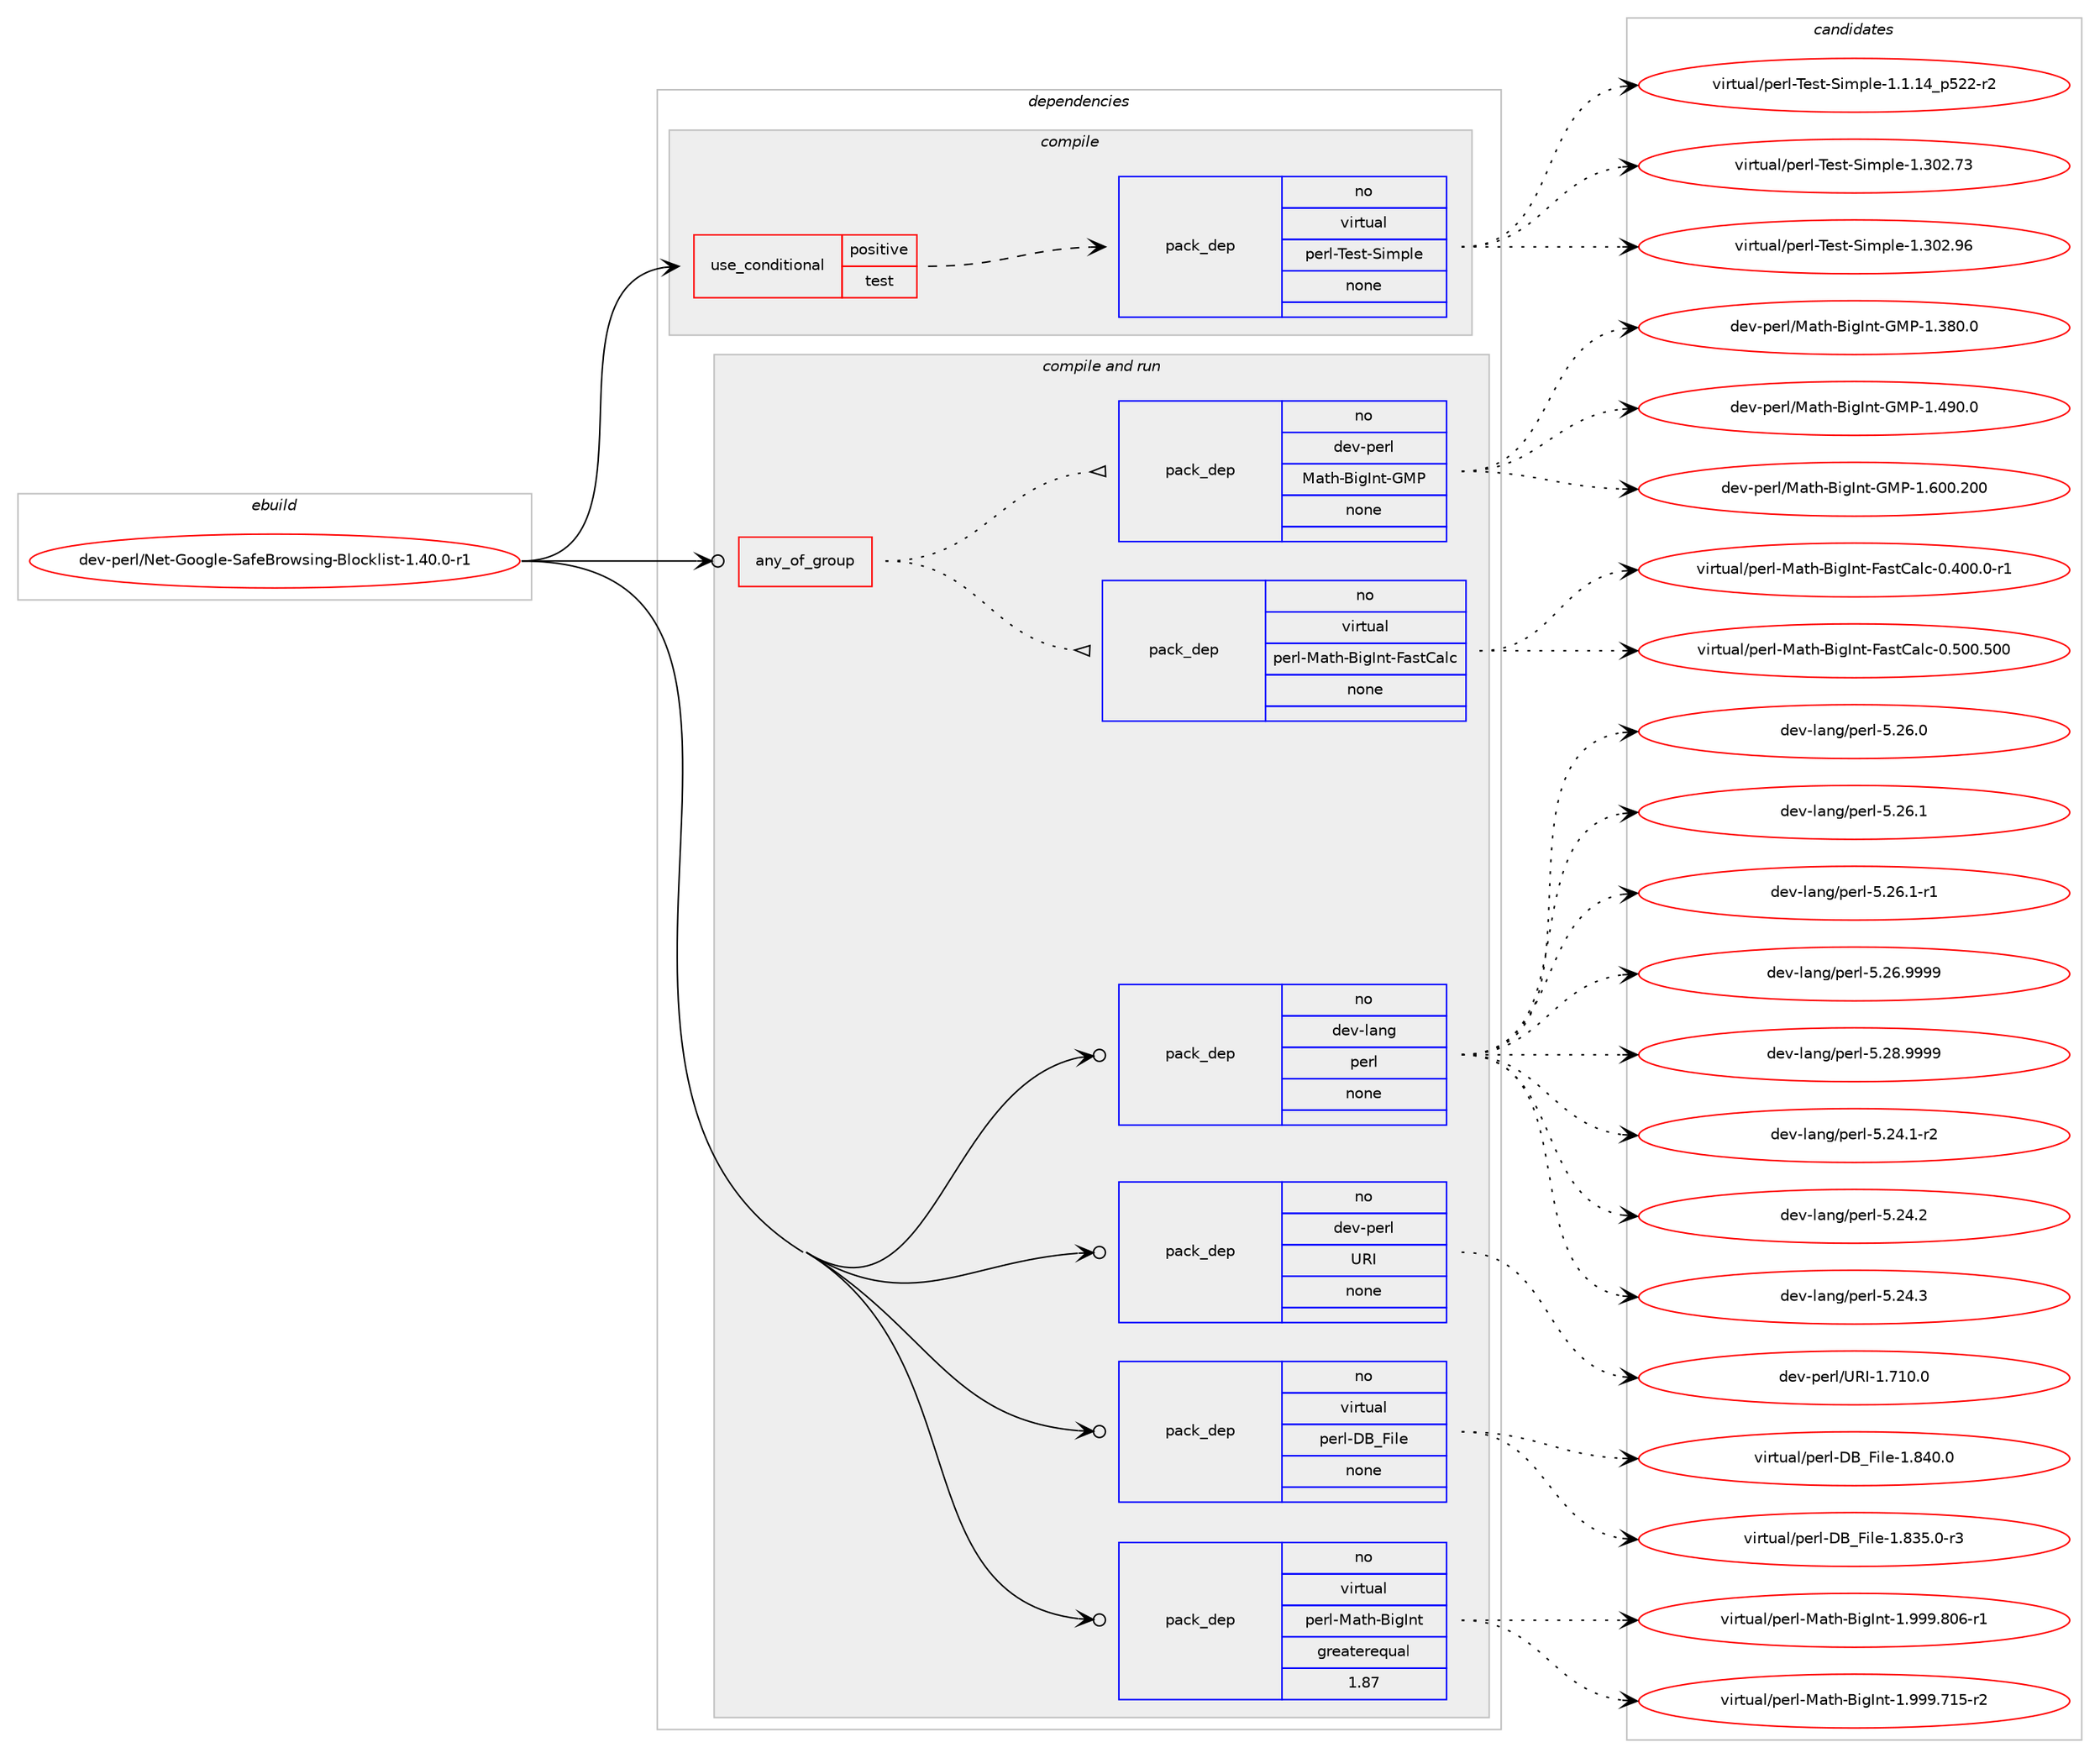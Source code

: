 digraph prolog {

# *************
# Graph options
# *************

newrank=true;
concentrate=true;
compound=true;
graph [rankdir=LR,fontname=Helvetica,fontsize=10,ranksep=1.5];#, ranksep=2.5, nodesep=0.2];
edge  [arrowhead=vee];
node  [fontname=Helvetica,fontsize=10];

# **********
# The ebuild
# **********

subgraph cluster_leftcol {
color=gray;
rank=same;
label=<<i>ebuild</i>>;
id [label="dev-perl/Net-Google-SafeBrowsing-Blocklist-1.40.0-r1", color=red, width=4, href="../dev-perl/Net-Google-SafeBrowsing-Blocklist-1.40.0-r1.svg"];
}

# ****************
# The dependencies
# ****************

subgraph cluster_midcol {
color=gray;
label=<<i>dependencies</i>>;
subgraph cluster_compile {
fillcolor="#eeeeee";
style=filled;
label=<<i>compile</i>>;
subgraph cond27749 {
dependency136045 [label=<<TABLE BORDER="0" CELLBORDER="1" CELLSPACING="0" CELLPADDING="4"><TR><TD ROWSPAN="3" CELLPADDING="10">use_conditional</TD></TR><TR><TD>positive</TD></TR><TR><TD>test</TD></TR></TABLE>>, shape=none, color=red];
subgraph pack104610 {
dependency136046 [label=<<TABLE BORDER="0" CELLBORDER="1" CELLSPACING="0" CELLPADDING="4" WIDTH="220"><TR><TD ROWSPAN="6" CELLPADDING="30">pack_dep</TD></TR><TR><TD WIDTH="110">no</TD></TR><TR><TD>virtual</TD></TR><TR><TD>perl-Test-Simple</TD></TR><TR><TD>none</TD></TR><TR><TD></TD></TR></TABLE>>, shape=none, color=blue];
}
dependency136045:e -> dependency136046:w [weight=20,style="dashed",arrowhead="vee"];
}
id:e -> dependency136045:w [weight=20,style="solid",arrowhead="vee"];
}
subgraph cluster_compileandrun {
fillcolor="#eeeeee";
style=filled;
label=<<i>compile and run</i>>;
subgraph any3649 {
dependency136047 [label=<<TABLE BORDER="0" CELLBORDER="1" CELLSPACING="0" CELLPADDING="4"><TR><TD CELLPADDING="10">any_of_group</TD></TR></TABLE>>, shape=none, color=red];subgraph pack104611 {
dependency136048 [label=<<TABLE BORDER="0" CELLBORDER="1" CELLSPACING="0" CELLPADDING="4" WIDTH="220"><TR><TD ROWSPAN="6" CELLPADDING="30">pack_dep</TD></TR><TR><TD WIDTH="110">no</TD></TR><TR><TD>virtual</TD></TR><TR><TD>perl-Math-BigInt-FastCalc</TD></TR><TR><TD>none</TD></TR><TR><TD></TD></TR></TABLE>>, shape=none, color=blue];
}
dependency136047:e -> dependency136048:w [weight=20,style="dotted",arrowhead="oinv"];
subgraph pack104612 {
dependency136049 [label=<<TABLE BORDER="0" CELLBORDER="1" CELLSPACING="0" CELLPADDING="4" WIDTH="220"><TR><TD ROWSPAN="6" CELLPADDING="30">pack_dep</TD></TR><TR><TD WIDTH="110">no</TD></TR><TR><TD>dev-perl</TD></TR><TR><TD>Math-BigInt-GMP</TD></TR><TR><TD>none</TD></TR><TR><TD></TD></TR></TABLE>>, shape=none, color=blue];
}
dependency136047:e -> dependency136049:w [weight=20,style="dotted",arrowhead="oinv"];
}
id:e -> dependency136047:w [weight=20,style="solid",arrowhead="odotvee"];
subgraph pack104613 {
dependency136050 [label=<<TABLE BORDER="0" CELLBORDER="1" CELLSPACING="0" CELLPADDING="4" WIDTH="220"><TR><TD ROWSPAN="6" CELLPADDING="30">pack_dep</TD></TR><TR><TD WIDTH="110">no</TD></TR><TR><TD>dev-lang</TD></TR><TR><TD>perl</TD></TR><TR><TD>none</TD></TR><TR><TD></TD></TR></TABLE>>, shape=none, color=blue];
}
id:e -> dependency136050:w [weight=20,style="solid",arrowhead="odotvee"];
subgraph pack104614 {
dependency136051 [label=<<TABLE BORDER="0" CELLBORDER="1" CELLSPACING="0" CELLPADDING="4" WIDTH="220"><TR><TD ROWSPAN="6" CELLPADDING="30">pack_dep</TD></TR><TR><TD WIDTH="110">no</TD></TR><TR><TD>dev-perl</TD></TR><TR><TD>URI</TD></TR><TR><TD>none</TD></TR><TR><TD></TD></TR></TABLE>>, shape=none, color=blue];
}
id:e -> dependency136051:w [weight=20,style="solid",arrowhead="odotvee"];
subgraph pack104615 {
dependency136052 [label=<<TABLE BORDER="0" CELLBORDER="1" CELLSPACING="0" CELLPADDING="4" WIDTH="220"><TR><TD ROWSPAN="6" CELLPADDING="30">pack_dep</TD></TR><TR><TD WIDTH="110">no</TD></TR><TR><TD>virtual</TD></TR><TR><TD>perl-DB_File</TD></TR><TR><TD>none</TD></TR><TR><TD></TD></TR></TABLE>>, shape=none, color=blue];
}
id:e -> dependency136052:w [weight=20,style="solid",arrowhead="odotvee"];
subgraph pack104616 {
dependency136053 [label=<<TABLE BORDER="0" CELLBORDER="1" CELLSPACING="0" CELLPADDING="4" WIDTH="220"><TR><TD ROWSPAN="6" CELLPADDING="30">pack_dep</TD></TR><TR><TD WIDTH="110">no</TD></TR><TR><TD>virtual</TD></TR><TR><TD>perl-Math-BigInt</TD></TR><TR><TD>greaterequal</TD></TR><TR><TD>1.87</TD></TR></TABLE>>, shape=none, color=blue];
}
id:e -> dependency136053:w [weight=20,style="solid",arrowhead="odotvee"];
}
subgraph cluster_run {
fillcolor="#eeeeee";
style=filled;
label=<<i>run</i>>;
}
}

# **************
# The candidates
# **************

subgraph cluster_choices {
rank=same;
color=gray;
label=<<i>candidates</i>>;

subgraph choice104610 {
color=black;
nodesep=1;
choice11810511411611797108471121011141084584101115116458310510911210810145494649464952951125350504511450 [label="virtual/perl-Test-Simple-1.1.14_p522-r2", color=red, width=4,href="../virtual/perl-Test-Simple-1.1.14_p522-r2.svg"];
choice118105114116117971084711210111410845841011151164583105109112108101454946514850465551 [label="virtual/perl-Test-Simple-1.302.73", color=red, width=4,href="../virtual/perl-Test-Simple-1.302.73.svg"];
choice118105114116117971084711210111410845841011151164583105109112108101454946514850465754 [label="virtual/perl-Test-Simple-1.302.96", color=red, width=4,href="../virtual/perl-Test-Simple-1.302.96.svg"];
dependency136046:e -> choice11810511411611797108471121011141084584101115116458310510911210810145494649464952951125350504511450:w [style=dotted,weight="100"];
dependency136046:e -> choice118105114116117971084711210111410845841011151164583105109112108101454946514850465551:w [style=dotted,weight="100"];
dependency136046:e -> choice118105114116117971084711210111410845841011151164583105109112108101454946514850465754:w [style=dotted,weight="100"];
}
subgraph choice104611 {
color=black;
nodesep=1;
choice118105114116117971084711210111410845779711610445661051037311011645709711511667971089945484652484846484511449 [label="virtual/perl-Math-BigInt-FastCalc-0.400.0-r1", color=red, width=4,href="../virtual/perl-Math-BigInt-FastCalc-0.400.0-r1.svg"];
choice118105114116117971084711210111410845779711610445661051037311011645709711511667971089945484653484846534848 [label="virtual/perl-Math-BigInt-FastCalc-0.500.500", color=red, width=4,href="../virtual/perl-Math-BigInt-FastCalc-0.500.500.svg"];
dependency136048:e -> choice118105114116117971084711210111410845779711610445661051037311011645709711511667971089945484652484846484511449:w [style=dotted,weight="100"];
dependency136048:e -> choice118105114116117971084711210111410845779711610445661051037311011645709711511667971089945484653484846534848:w [style=dotted,weight="100"];
}
subgraph choice104612 {
color=black;
nodesep=1;
choice10010111845112101114108477797116104456610510373110116457177804549465156484648 [label="dev-perl/Math-BigInt-GMP-1.380.0", color=red, width=4,href="../dev-perl/Math-BigInt-GMP-1.380.0.svg"];
choice10010111845112101114108477797116104456610510373110116457177804549465257484648 [label="dev-perl/Math-BigInt-GMP-1.490.0", color=red, width=4,href="../dev-perl/Math-BigInt-GMP-1.490.0.svg"];
choice100101118451121011141084777971161044566105103731101164571778045494654484846504848 [label="dev-perl/Math-BigInt-GMP-1.600.200", color=red, width=4,href="../dev-perl/Math-BigInt-GMP-1.600.200.svg"];
dependency136049:e -> choice10010111845112101114108477797116104456610510373110116457177804549465156484648:w [style=dotted,weight="100"];
dependency136049:e -> choice10010111845112101114108477797116104456610510373110116457177804549465257484648:w [style=dotted,weight="100"];
dependency136049:e -> choice100101118451121011141084777971161044566105103731101164571778045494654484846504848:w [style=dotted,weight="100"];
}
subgraph choice104613 {
color=black;
nodesep=1;
choice100101118451089711010347112101114108455346505246494511450 [label="dev-lang/perl-5.24.1-r2", color=red, width=4,href="../dev-lang/perl-5.24.1-r2.svg"];
choice10010111845108971101034711210111410845534650524650 [label="dev-lang/perl-5.24.2", color=red, width=4,href="../dev-lang/perl-5.24.2.svg"];
choice10010111845108971101034711210111410845534650524651 [label="dev-lang/perl-5.24.3", color=red, width=4,href="../dev-lang/perl-5.24.3.svg"];
choice10010111845108971101034711210111410845534650544648 [label="dev-lang/perl-5.26.0", color=red, width=4,href="../dev-lang/perl-5.26.0.svg"];
choice10010111845108971101034711210111410845534650544649 [label="dev-lang/perl-5.26.1", color=red, width=4,href="../dev-lang/perl-5.26.1.svg"];
choice100101118451089711010347112101114108455346505446494511449 [label="dev-lang/perl-5.26.1-r1", color=red, width=4,href="../dev-lang/perl-5.26.1-r1.svg"];
choice10010111845108971101034711210111410845534650544657575757 [label="dev-lang/perl-5.26.9999", color=red, width=4,href="../dev-lang/perl-5.26.9999.svg"];
choice10010111845108971101034711210111410845534650564657575757 [label="dev-lang/perl-5.28.9999", color=red, width=4,href="../dev-lang/perl-5.28.9999.svg"];
dependency136050:e -> choice100101118451089711010347112101114108455346505246494511450:w [style=dotted,weight="100"];
dependency136050:e -> choice10010111845108971101034711210111410845534650524650:w [style=dotted,weight="100"];
dependency136050:e -> choice10010111845108971101034711210111410845534650524651:w [style=dotted,weight="100"];
dependency136050:e -> choice10010111845108971101034711210111410845534650544648:w [style=dotted,weight="100"];
dependency136050:e -> choice10010111845108971101034711210111410845534650544649:w [style=dotted,weight="100"];
dependency136050:e -> choice100101118451089711010347112101114108455346505446494511449:w [style=dotted,weight="100"];
dependency136050:e -> choice10010111845108971101034711210111410845534650544657575757:w [style=dotted,weight="100"];
dependency136050:e -> choice10010111845108971101034711210111410845534650564657575757:w [style=dotted,weight="100"];
}
subgraph choice104614 {
color=black;
nodesep=1;
choice10010111845112101114108478582734549465549484648 [label="dev-perl/URI-1.710.0", color=red, width=4,href="../dev-perl/URI-1.710.0.svg"];
dependency136051:e -> choice10010111845112101114108478582734549465549484648:w [style=dotted,weight="100"];
}
subgraph choice104615 {
color=black;
nodesep=1;
choice1181051141161179710847112101114108456866957010510810145494656515346484511451 [label="virtual/perl-DB_File-1.835.0-r3", color=red, width=4,href="../virtual/perl-DB_File-1.835.0-r3.svg"];
choice118105114116117971084711210111410845686695701051081014549465652484648 [label="virtual/perl-DB_File-1.840.0", color=red, width=4,href="../virtual/perl-DB_File-1.840.0.svg"];
dependency136052:e -> choice1181051141161179710847112101114108456866957010510810145494656515346484511451:w [style=dotted,weight="100"];
dependency136052:e -> choice118105114116117971084711210111410845686695701051081014549465652484648:w [style=dotted,weight="100"];
}
subgraph choice104616 {
color=black;
nodesep=1;
choice1181051141161179710847112101114108457797116104456610510373110116454946575757465549534511450 [label="virtual/perl-Math-BigInt-1.999.715-r2", color=red, width=4,href="../virtual/perl-Math-BigInt-1.999.715-r2.svg"];
choice1181051141161179710847112101114108457797116104456610510373110116454946575757465648544511449 [label="virtual/perl-Math-BigInt-1.999.806-r1", color=red, width=4,href="../virtual/perl-Math-BigInt-1.999.806-r1.svg"];
dependency136053:e -> choice1181051141161179710847112101114108457797116104456610510373110116454946575757465549534511450:w [style=dotted,weight="100"];
dependency136053:e -> choice1181051141161179710847112101114108457797116104456610510373110116454946575757465648544511449:w [style=dotted,weight="100"];
}
}

}
